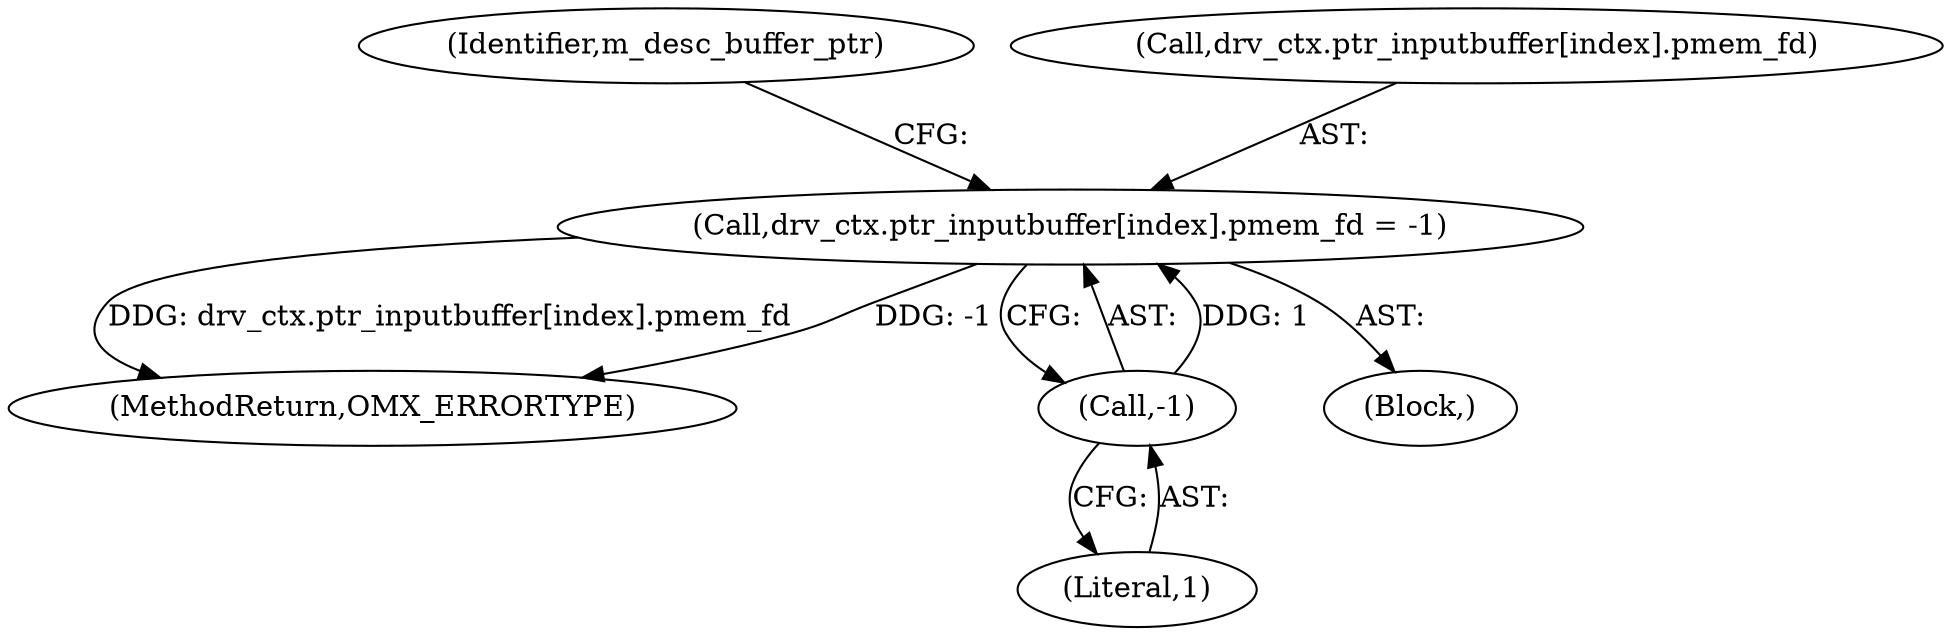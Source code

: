 digraph "0_Android_5b82f4f90c3d531313714df4b936f92fb0ff15cf_2@array" {
"1000232" [label="(Call,drv_ctx.ptr_inputbuffer[index].pmem_fd = -1)"];
"1000240" [label="(Call,-1)"];
"1000232" [label="(Call,drv_ctx.ptr_inputbuffer[index].pmem_fd = -1)"];
"1000244" [label="(Identifier,m_desc_buffer_ptr)"];
"1000241" [label="(Literal,1)"];
"1000233" [label="(Call,drv_ctx.ptr_inputbuffer[index].pmem_fd)"];
"1000280" [label="(MethodReturn,OMX_ERRORTYPE)"];
"1000240" [label="(Call,-1)"];
"1000158" [label="(Block,)"];
"1000232" -> "1000158"  [label="AST: "];
"1000232" -> "1000240"  [label="CFG: "];
"1000233" -> "1000232"  [label="AST: "];
"1000240" -> "1000232"  [label="AST: "];
"1000244" -> "1000232"  [label="CFG: "];
"1000232" -> "1000280"  [label="DDG: drv_ctx.ptr_inputbuffer[index].pmem_fd"];
"1000232" -> "1000280"  [label="DDG: -1"];
"1000240" -> "1000232"  [label="DDG: 1"];
"1000240" -> "1000241"  [label="CFG: "];
"1000241" -> "1000240"  [label="AST: "];
}
